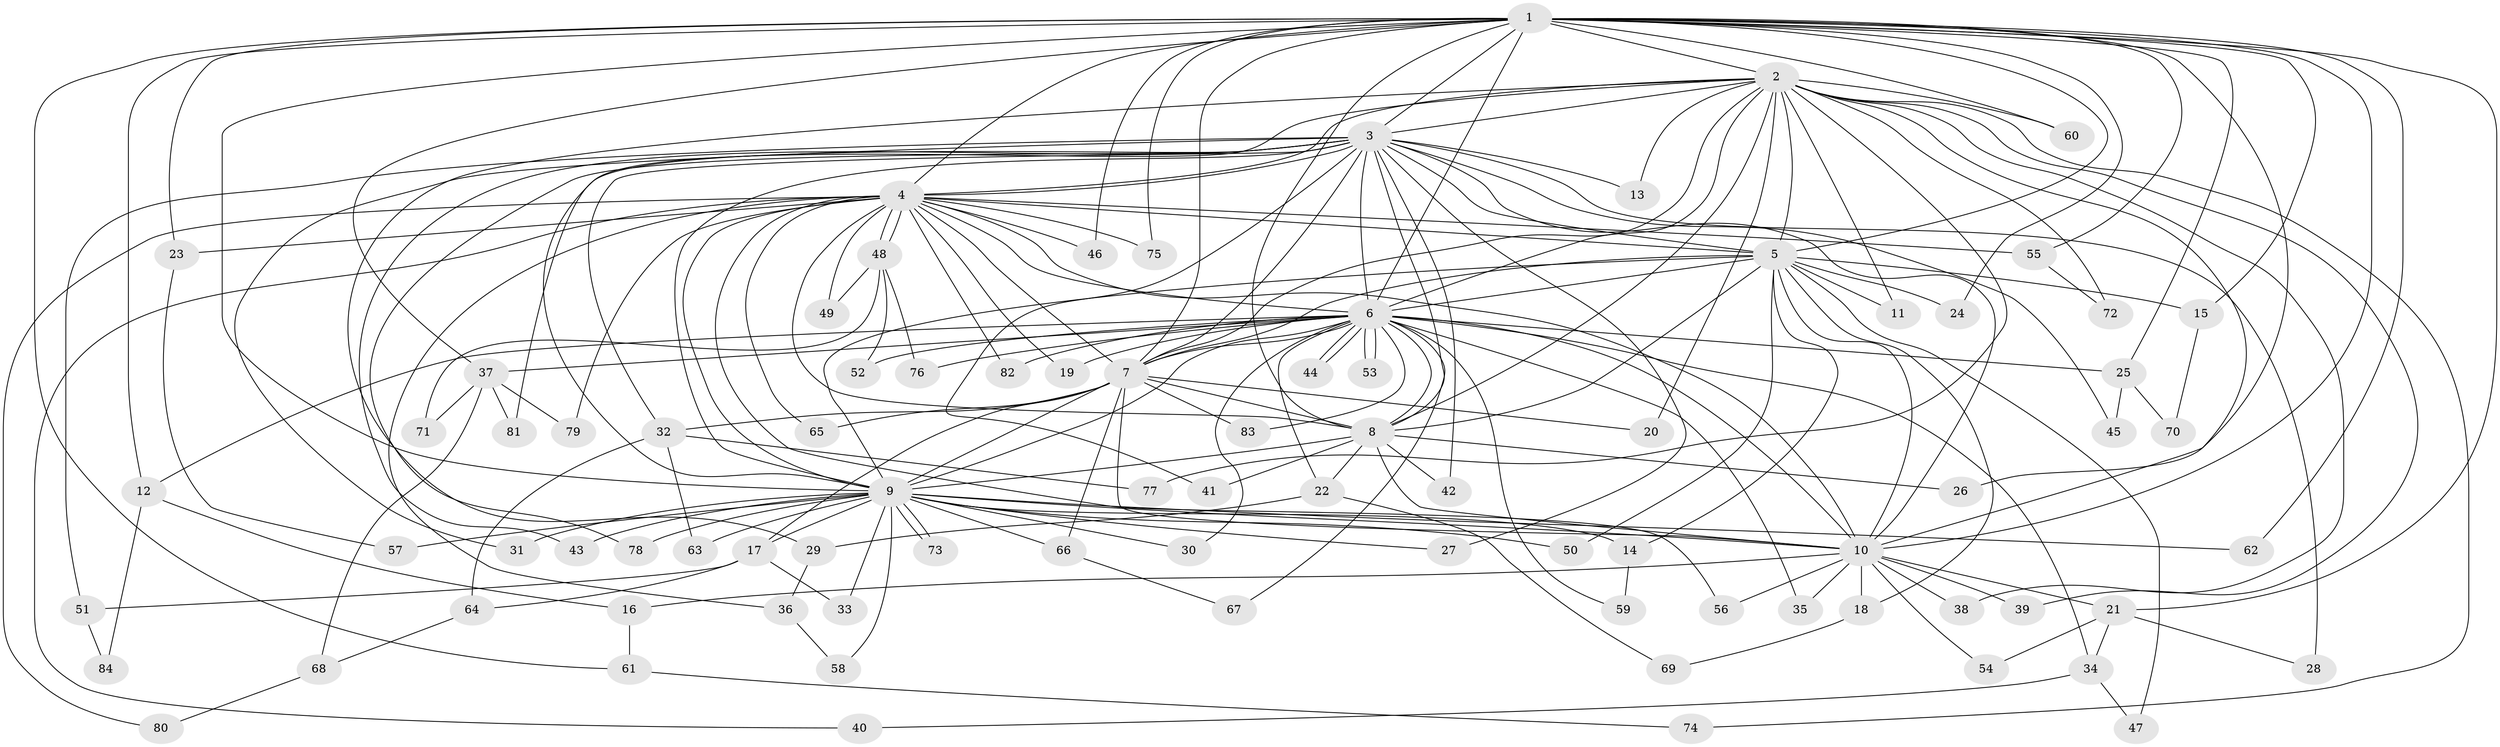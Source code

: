 // Generated by graph-tools (version 1.1) at 2025/11/02/27/25 16:11:02]
// undirected, 84 vertices, 193 edges
graph export_dot {
graph [start="1"]
  node [color=gray90,style=filled];
  1;
  2;
  3;
  4;
  5;
  6;
  7;
  8;
  9;
  10;
  11;
  12;
  13;
  14;
  15;
  16;
  17;
  18;
  19;
  20;
  21;
  22;
  23;
  24;
  25;
  26;
  27;
  28;
  29;
  30;
  31;
  32;
  33;
  34;
  35;
  36;
  37;
  38;
  39;
  40;
  41;
  42;
  43;
  44;
  45;
  46;
  47;
  48;
  49;
  50;
  51;
  52;
  53;
  54;
  55;
  56;
  57;
  58;
  59;
  60;
  61;
  62;
  63;
  64;
  65;
  66;
  67;
  68;
  69;
  70;
  71;
  72;
  73;
  74;
  75;
  76;
  77;
  78;
  79;
  80;
  81;
  82;
  83;
  84;
  1 -- 2;
  1 -- 3;
  1 -- 4;
  1 -- 5;
  1 -- 6;
  1 -- 7;
  1 -- 8;
  1 -- 9;
  1 -- 10;
  1 -- 12;
  1 -- 15;
  1 -- 21;
  1 -- 23;
  1 -- 24;
  1 -- 25;
  1 -- 26;
  1 -- 37;
  1 -- 46;
  1 -- 55;
  1 -- 60;
  1 -- 61;
  1 -- 62;
  1 -- 75;
  2 -- 3;
  2 -- 4;
  2 -- 5;
  2 -- 6;
  2 -- 7;
  2 -- 8;
  2 -- 9;
  2 -- 10;
  2 -- 11;
  2 -- 13;
  2 -- 20;
  2 -- 29;
  2 -- 38;
  2 -- 39;
  2 -- 60;
  2 -- 72;
  2 -- 74;
  2 -- 77;
  3 -- 4;
  3 -- 5;
  3 -- 6;
  3 -- 7;
  3 -- 8;
  3 -- 9;
  3 -- 10;
  3 -- 13;
  3 -- 27;
  3 -- 28;
  3 -- 31;
  3 -- 32;
  3 -- 41;
  3 -- 42;
  3 -- 43;
  3 -- 45;
  3 -- 51;
  3 -- 78;
  3 -- 81;
  4 -- 5;
  4 -- 6;
  4 -- 7;
  4 -- 8;
  4 -- 9;
  4 -- 10;
  4 -- 19;
  4 -- 23;
  4 -- 36;
  4 -- 40;
  4 -- 46;
  4 -- 48;
  4 -- 48;
  4 -- 49;
  4 -- 55;
  4 -- 56;
  4 -- 65;
  4 -- 75;
  4 -- 79;
  4 -- 80;
  4 -- 82;
  5 -- 6;
  5 -- 7;
  5 -- 8;
  5 -- 9;
  5 -- 10;
  5 -- 11;
  5 -- 14;
  5 -- 15;
  5 -- 18;
  5 -- 24;
  5 -- 47;
  5 -- 50;
  6 -- 7;
  6 -- 8;
  6 -- 9;
  6 -- 10;
  6 -- 12;
  6 -- 19;
  6 -- 22;
  6 -- 25;
  6 -- 30;
  6 -- 34;
  6 -- 35;
  6 -- 37;
  6 -- 44;
  6 -- 44;
  6 -- 52;
  6 -- 53;
  6 -- 53;
  6 -- 59;
  6 -- 67;
  6 -- 76;
  6 -- 82;
  6 -- 83;
  7 -- 8;
  7 -- 9;
  7 -- 10;
  7 -- 17;
  7 -- 20;
  7 -- 32;
  7 -- 65;
  7 -- 66;
  7 -- 83;
  8 -- 9;
  8 -- 10;
  8 -- 22;
  8 -- 26;
  8 -- 41;
  8 -- 42;
  9 -- 10;
  9 -- 14;
  9 -- 17;
  9 -- 27;
  9 -- 30;
  9 -- 31;
  9 -- 33;
  9 -- 43;
  9 -- 50;
  9 -- 57;
  9 -- 58;
  9 -- 62;
  9 -- 63;
  9 -- 66;
  9 -- 73;
  9 -- 73;
  9 -- 78;
  10 -- 16;
  10 -- 18;
  10 -- 21;
  10 -- 35;
  10 -- 38;
  10 -- 39;
  10 -- 54;
  10 -- 56;
  12 -- 16;
  12 -- 84;
  14 -- 59;
  15 -- 70;
  16 -- 61;
  17 -- 33;
  17 -- 51;
  17 -- 64;
  18 -- 69;
  21 -- 28;
  21 -- 34;
  21 -- 54;
  22 -- 29;
  22 -- 69;
  23 -- 57;
  25 -- 45;
  25 -- 70;
  29 -- 36;
  32 -- 63;
  32 -- 64;
  32 -- 77;
  34 -- 40;
  34 -- 47;
  36 -- 58;
  37 -- 68;
  37 -- 71;
  37 -- 79;
  37 -- 81;
  48 -- 49;
  48 -- 52;
  48 -- 71;
  48 -- 76;
  51 -- 84;
  55 -- 72;
  61 -- 74;
  64 -- 68;
  66 -- 67;
  68 -- 80;
}
